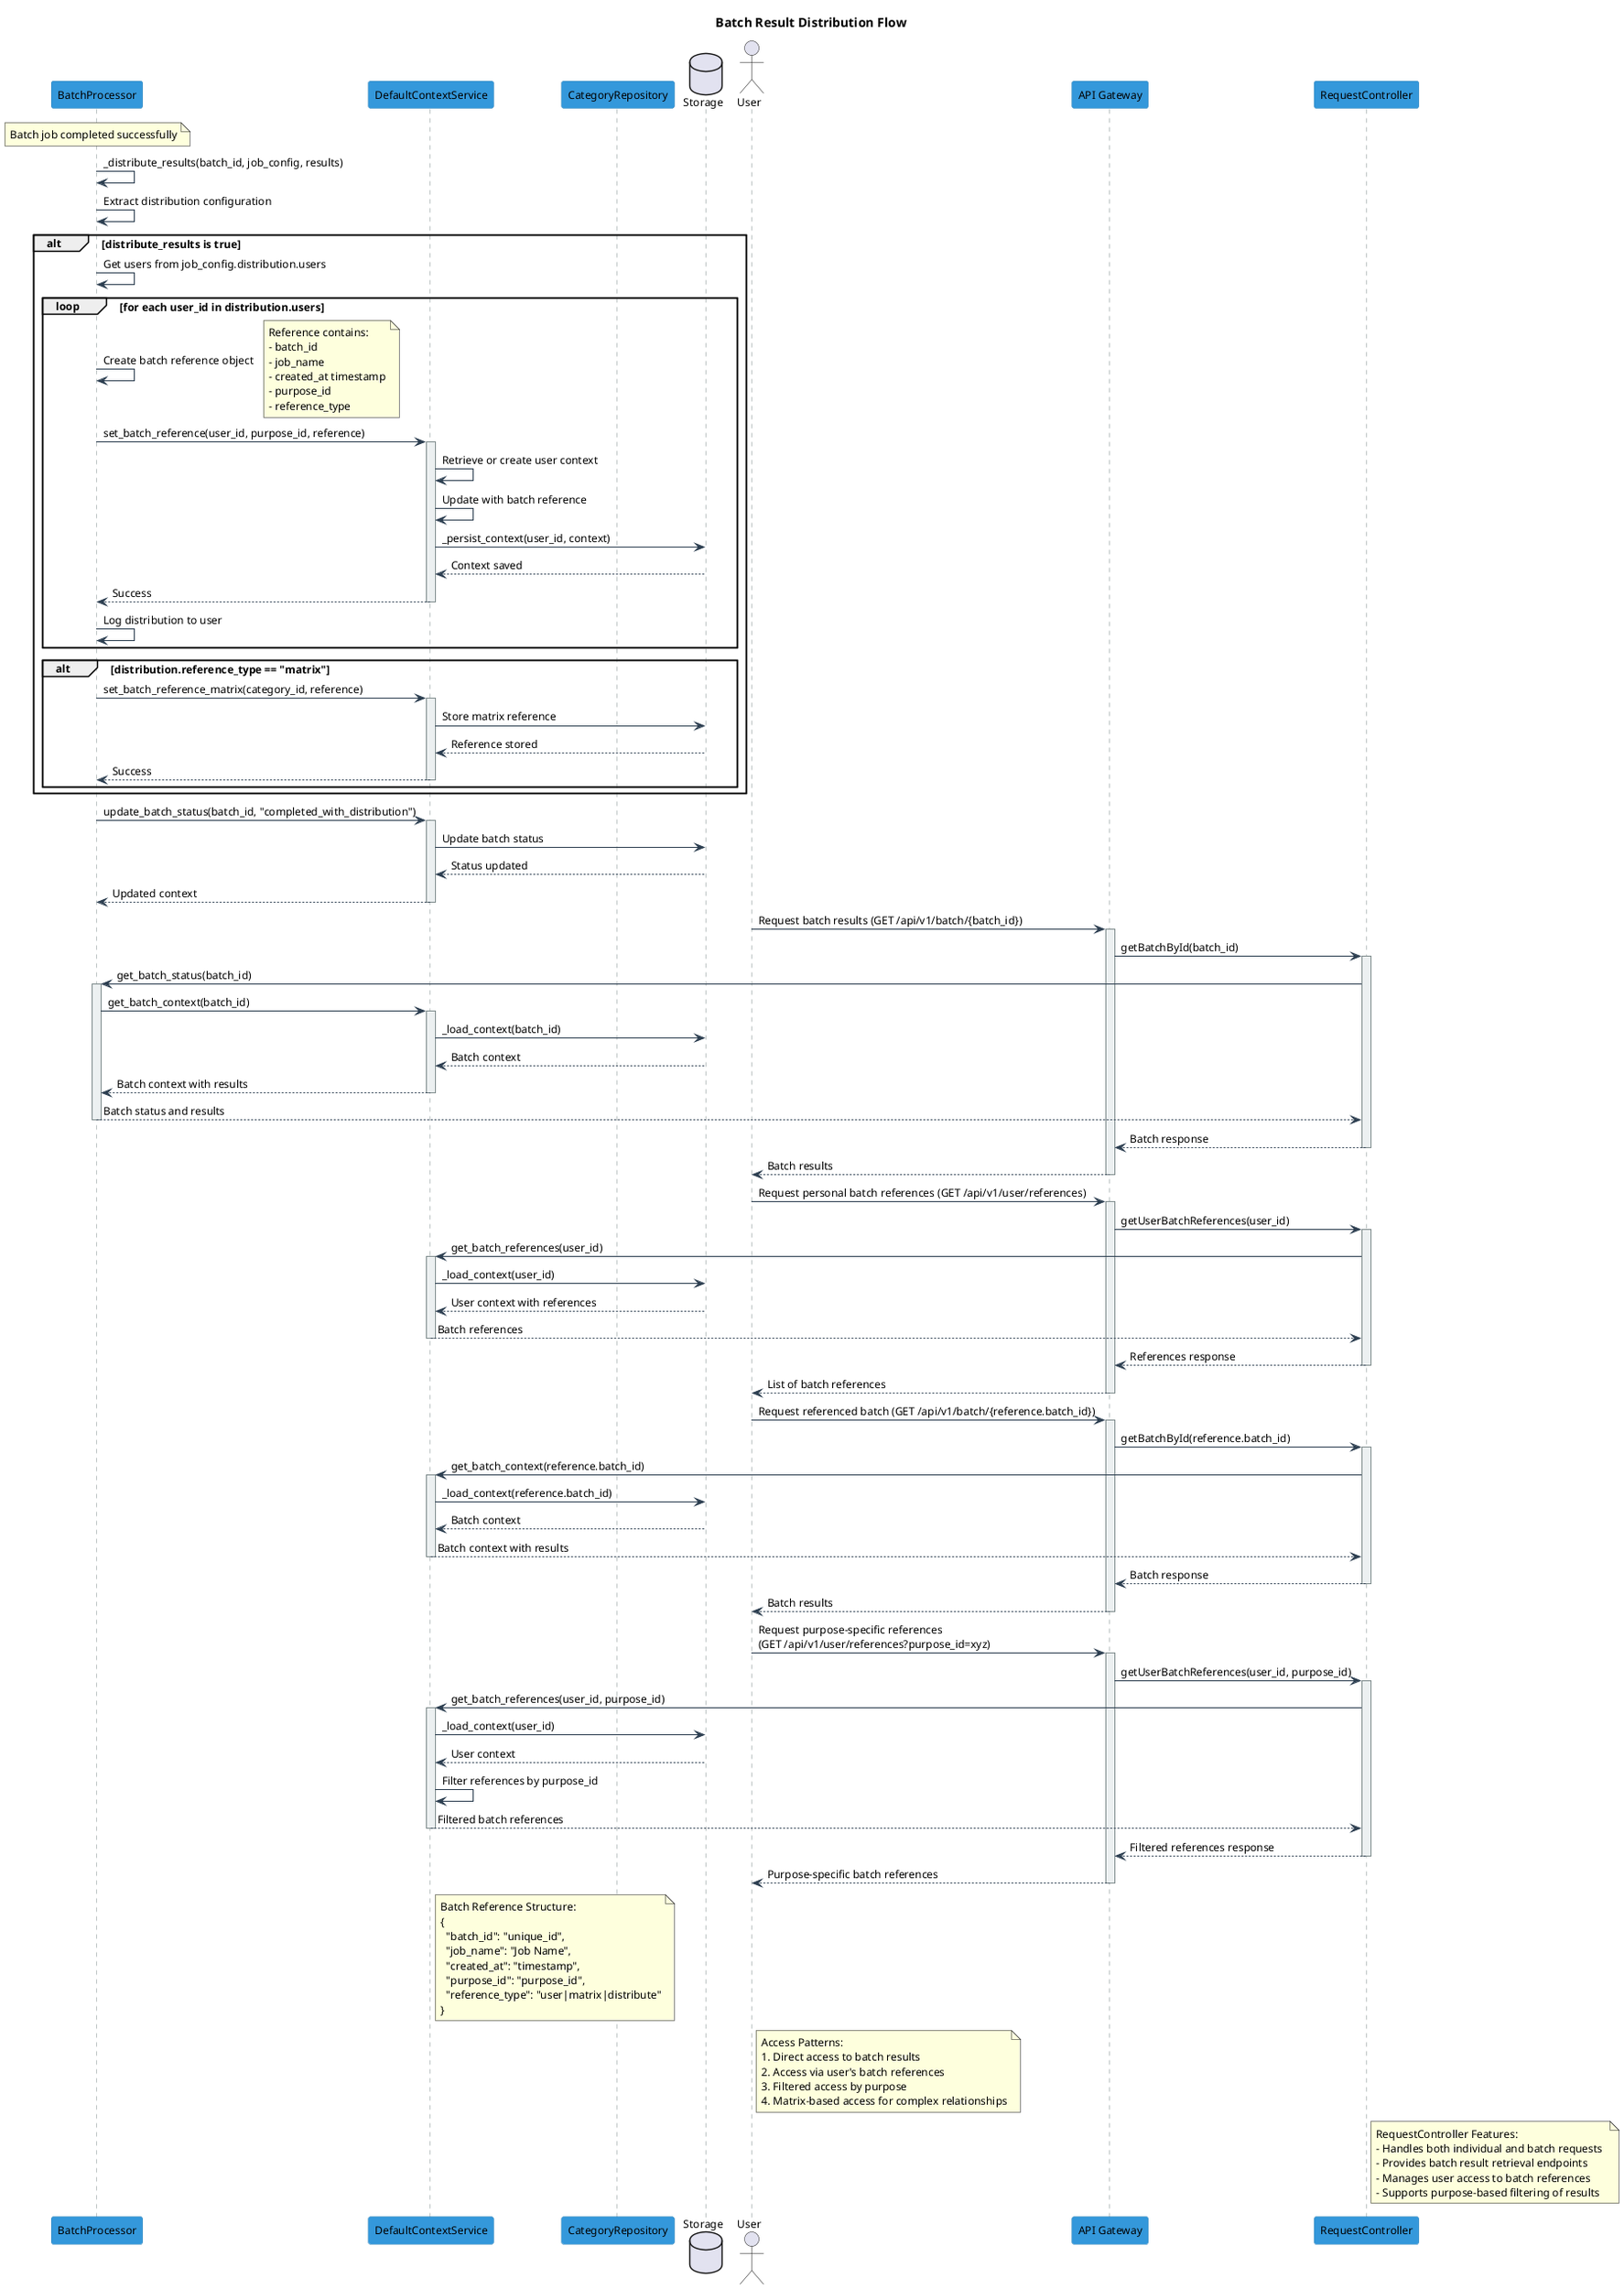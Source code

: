 @startuml Batch Result Distribution Flow

' Style settings
skinparam backgroundColor white
skinparam handwritten false
skinparam monochrome false
skinparam defaultFontName Arial
skinparam defaultFontSize 12
skinparam sequence {
    ArrowColor #2C3E50
    LifeLineBackgroundColor #ECF0F1
    LifeLineBorderColor #7F8C8D
    ParticipantBackgroundColor #3498DB
    ParticipantBorderColor #2980B9
}

' Define participants
participant "BatchProcessor" as Processor
participant "DefaultContextService" as ContextService
participant "CategoryRepository" as CatRepo
database "Storage" as Storage
actor "User" as User
participant "API Gateway" as API
participant "RequestController" as Controller

' Define sequence
title Batch Result Distribution Flow

' Batch completion
note over Processor: Batch job completed successfully

' Start distribution process
Processor -> Processor: _distribute_results(batch_id, job_config, results)

' Get distribution configuration
Processor -> Processor: Extract distribution configuration

' If job has distribution enabled
alt distribute_results is true
    
    ' Get users for distribution
    Processor -> Processor: Get users from job_config.distribution.users
    
    ' Loop through each user
    loop for each user_id in distribution.users
        ' Create reference for user
        Processor -> Processor: Create batch reference object
        note right
          Reference contains:
          - batch_id
          - job_name
          - created_at timestamp
          - purpose_id
          - reference_type
        end note
        
        ' Set batch reference in user context
        Processor -> ContextService: set_batch_reference(user_id, purpose_id, reference)
        activate ContextService
        
        ' Update user context
        ContextService -> ContextService: Retrieve or create user context
        ContextService -> ContextService: Update with batch reference
        
        ' Persist updated context
        ContextService -> Storage: _persist_context(user_id, context)
        ContextService <-- Storage: Context saved
        
        ' Log distribution
        Processor <-- ContextService: Success
        deactivate ContextService
        
        Processor -> Processor: Log distribution to user
    end
    
    ' Handle special distribution cases
    alt distribution.reference_type == "matrix"
        ' Store batch reference in matrix format for cross-referencing
        Processor -> ContextService: set_batch_reference_matrix(category_id, reference)
        activate ContextService
        ContextService -> Storage: Store matrix reference
        ContextService <-- Storage: Reference stored
        Processor <-- ContextService: Success
        deactivate ContextService
    end
end

' Update batch status to reflect distribution
Processor -> ContextService: update_batch_status(batch_id, "completed_with_distribution")
activate ContextService
ContextService -> Storage: Update batch status
ContextService <-- Storage: Status updated
Processor <-- ContextService: Updated context
deactivate ContextService

' User accesses batch results
User -> API: Request batch results (GET /api/v1/batch/{batch_id})
activate API

API -> Controller: getBatchById(batch_id)
activate Controller

Controller -> Processor: get_batch_status(batch_id)
activate Processor
Processor -> ContextService: get_batch_context(batch_id)
activate ContextService
ContextService -> Storage: _load_context(batch_id)
ContextService <-- Storage: Batch context
Processor <-- ContextService: Batch context with results
deactivate ContextService
Controller <-- Processor: Batch status and results
deactivate Processor

API <-- Controller: Batch response
deactivate Controller

User <-- API: Batch results
deactivate API

' User accesses results via reference
User -> API: Request personal batch references (GET /api/v1/user/references)
activate API

API -> Controller: getUserBatchReferences(user_id)
activate Controller

Controller -> ContextService: get_batch_references(user_id)
activate ContextService
ContextService -> Storage: _load_context(user_id)
ContextService <-- Storage: User context with references
Controller <-- ContextService: Batch references
deactivate ContextService

API <-- Controller: References response
deactivate Controller

User <-- API: List of batch references
deactivate API

' User accesses specific referenced batch
User -> API: Request referenced batch (GET /api/v1/batch/{reference.batch_id})
activate API

API -> Controller: getBatchById(reference.batch_id)
activate Controller

Controller -> ContextService: get_batch_context(reference.batch_id)
activate ContextService
ContextService -> Storage: _load_context(reference.batch_id)
ContextService <-- Storage: Batch context
Controller <-- ContextService: Batch context with results
deactivate ContextService

API <-- Controller: Batch response
deactivate Controller

User <-- API: Batch results
deactivate API

' User accesses filtered results for a purpose
User -> API: Request purpose-specific references\n(GET /api/v1/user/references?purpose_id=xyz)
activate API

API -> Controller: getUserBatchReferences(user_id, purpose_id)
activate Controller

Controller -> ContextService: get_batch_references(user_id, purpose_id)
activate ContextService
ContextService -> Storage: _load_context(user_id)
ContextService <-- Storage: User context
ContextService -> ContextService: Filter references by purpose_id
Controller <-- ContextService: Filtered batch references
deactivate ContextService

API <-- Controller: Filtered references response
deactivate Controller

User <-- API: Purpose-specific batch references
deactivate API

note right of ContextService
  Batch Reference Structure:
  {
    "batch_id": "unique_id",
    "job_name": "Job Name",
    "created_at": "timestamp",
    "purpose_id": "purpose_id",
    "reference_type": "user|matrix|distribute"
  }
end note

note right of User
  Access Patterns:
  1. Direct access to batch results
  2. Access via user's batch references
  3. Filtered access by purpose
  4. Matrix-based access for complex relationships
end note

note right of Controller
  RequestController Features:
  - Handles both individual and batch requests 
  - Provides batch result retrieval endpoints
  - Manages user access to batch references
  - Supports purpose-based filtering of results
end note

@enduml 
